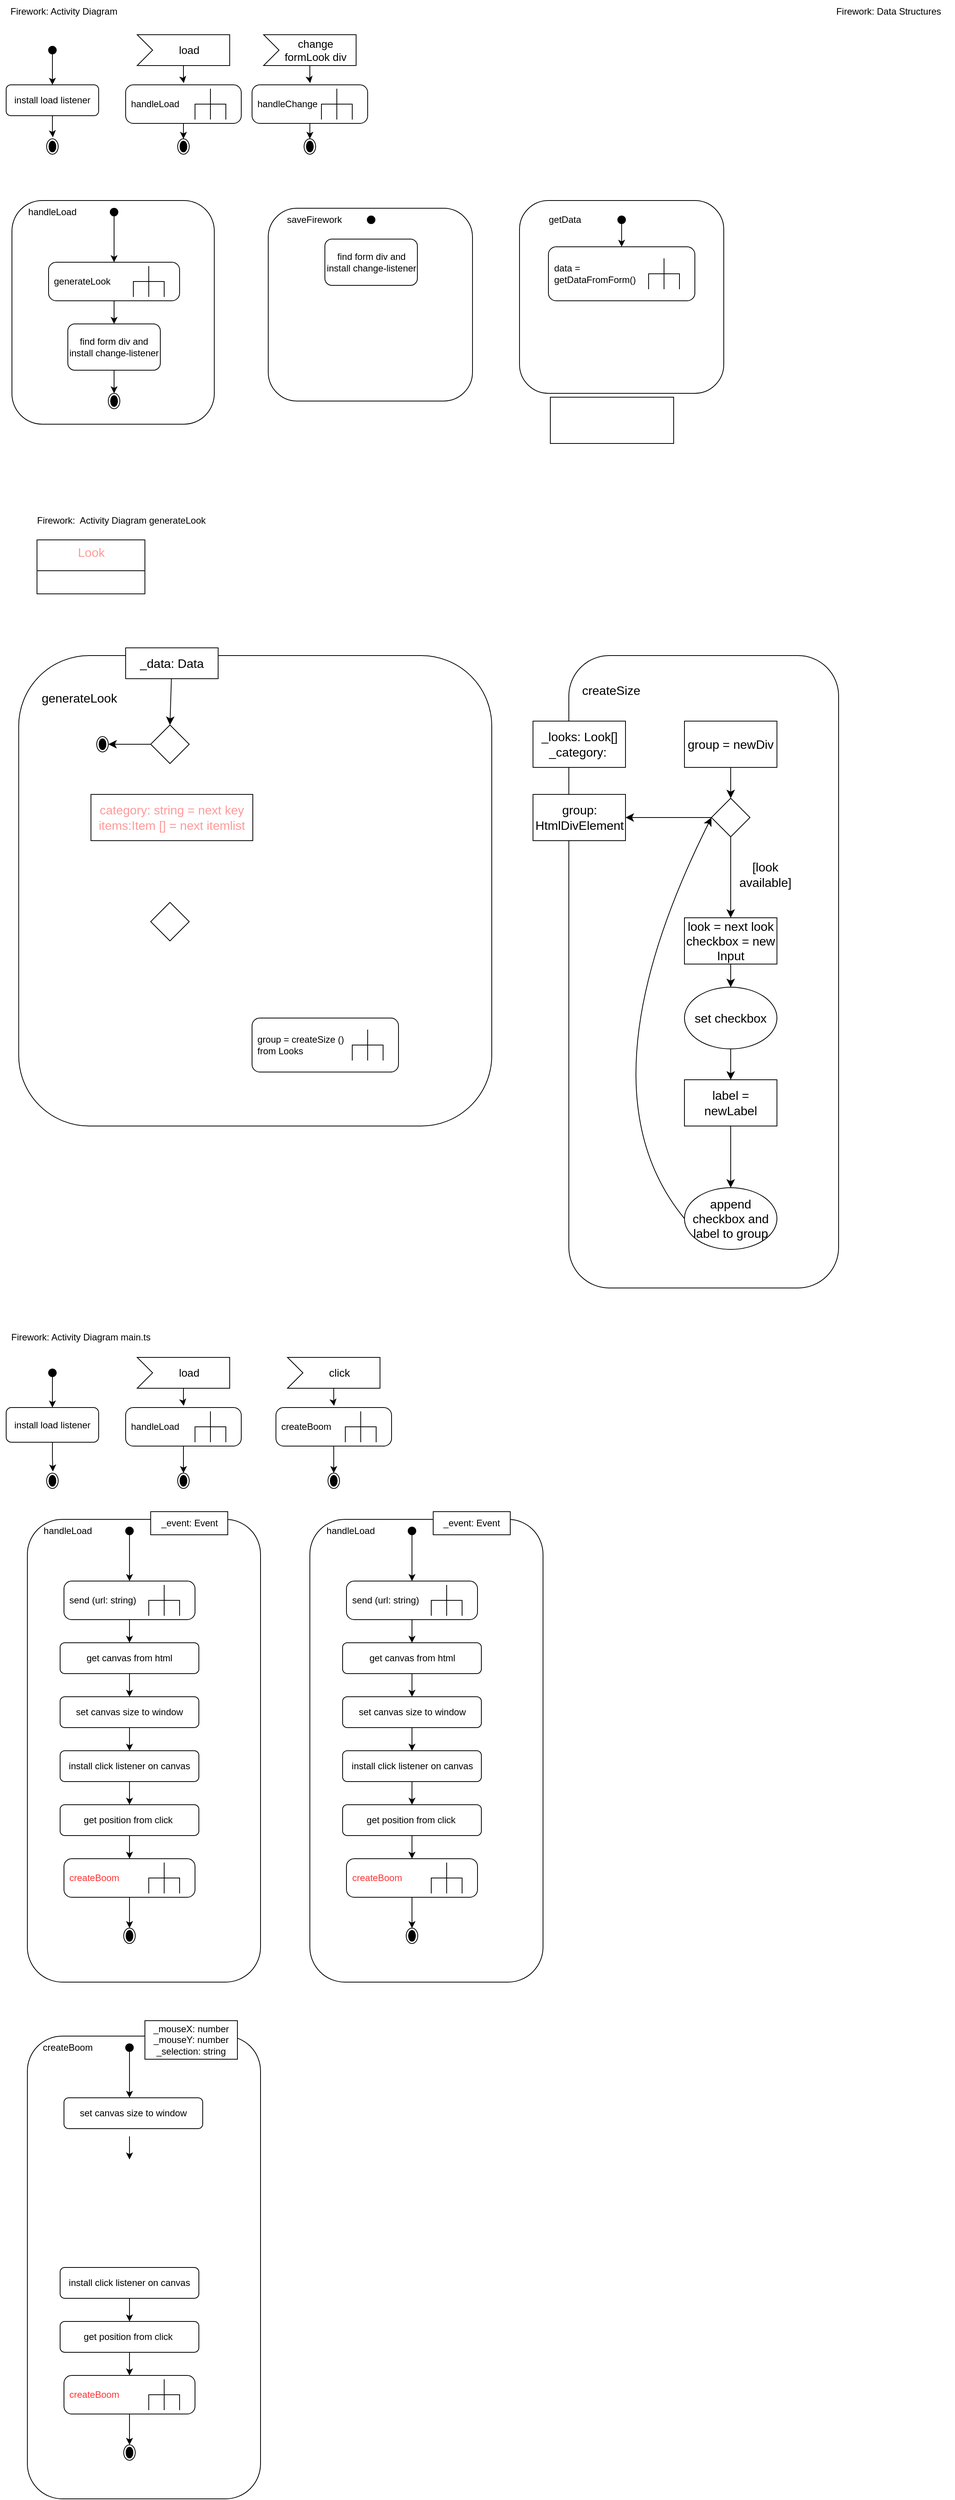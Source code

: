 <mxfile version="20.8.20" type="device"><diagram id="C5RBs43oDa-KdzZeNtuy" name="Page-1"><mxGraphModel dx="830" dy="563" grid="1" gridSize="10" guides="1" tooltips="1" connect="1" arrows="1" fold="1" page="1" pageScale="1" pageWidth="827" pageHeight="1169" math="0" shadow="0"><root><mxCell id="WIyWlLk6GJQsqaUBKTNV-0"/><mxCell id="WIyWlLk6GJQsqaUBKTNV-1" parent="WIyWlLk6GJQsqaUBKTNV-0"/><mxCell id="plYaaT_i0U78xcDnhw-W-24" value="" style="rounded=1;whiteSpace=wrap;html=1;" parent="WIyWlLk6GJQsqaUBKTNV-1" vertex="1"><mxGeometry x="27.5" y="280" width="262.5" height="290" as="geometry"/></mxCell><mxCell id="plYaaT_i0U78xcDnhw-W-0" value="Firework: Activity Diagram" style="text;html=1;strokeColor=none;fillColor=none;align=center;verticalAlign=middle;whiteSpace=wrap;rounded=0;" parent="WIyWlLk6GJQsqaUBKTNV-1" vertex="1"><mxGeometry x="20" y="20" width="150" height="30" as="geometry"/></mxCell><mxCell id="plYaaT_i0U78xcDnhw-W-8" style="edgeStyle=orthogonalEdgeStyle;rounded=0;orthogonalLoop=1;jettySize=auto;html=1;entryX=0.5;entryY=0;entryDx=0;entryDy=0;" parent="WIyWlLk6GJQsqaUBKTNV-1" source="plYaaT_i0U78xcDnhw-W-1" target="plYaaT_i0U78xcDnhw-W-2" edge="1"><mxGeometry relative="1" as="geometry"/></mxCell><mxCell id="plYaaT_i0U78xcDnhw-W-1" value="" style="ellipse;fillColor=strokeColor;" parent="WIyWlLk6GJQsqaUBKTNV-1" vertex="1"><mxGeometry x="75" y="80" width="10" height="10" as="geometry"/></mxCell><mxCell id="plYaaT_i0U78xcDnhw-W-7" style="edgeStyle=orthogonalEdgeStyle;rounded=0;orthogonalLoop=1;jettySize=auto;html=1;entryX=0.542;entryY=-0.101;entryDx=0;entryDy=0;entryPerimeter=0;" parent="WIyWlLk6GJQsqaUBKTNV-1" source="plYaaT_i0U78xcDnhw-W-2" target="plYaaT_i0U78xcDnhw-W-6" edge="1"><mxGeometry relative="1" as="geometry"/></mxCell><mxCell id="plYaaT_i0U78xcDnhw-W-2" value="install load listener" style="rounded=1;whiteSpace=wrap;html=1;" parent="WIyWlLk6GJQsqaUBKTNV-1" vertex="1"><mxGeometry x="20" y="130" width="120" height="40" as="geometry"/></mxCell><mxCell id="plYaaT_i0U78xcDnhw-W-6" value="" style="ellipse;html=1;shape=endState;fillColor=strokeColor;" parent="WIyWlLk6GJQsqaUBKTNV-1" vertex="1"><mxGeometry x="72.5" y="200" width="15" height="20" as="geometry"/></mxCell><mxCell id="plYaaT_i0U78xcDnhw-W-16" style="edgeStyle=orthogonalEdgeStyle;rounded=0;orthogonalLoop=1;jettySize=auto;html=1;entryX=0.503;entryY=-0.044;entryDx=0;entryDy=0;entryPerimeter=0;" parent="WIyWlLk6GJQsqaUBKTNV-1" source="plYaaT_i0U78xcDnhw-W-10" target="plYaaT_i0U78xcDnhw-W-11" edge="1"><mxGeometry relative="1" as="geometry"/></mxCell><mxCell id="plYaaT_i0U78xcDnhw-W-10" value="load" style="html=1;shape=mxgraph.infographic.ribbonSimple;notch1=20;notch2=0;align=center;verticalAlign=middle;fontSize=14;fontStyle=0;fillColor=#FFFFFF;flipH=0;spacingRight=0;spacingLeft=14;" parent="WIyWlLk6GJQsqaUBKTNV-1" vertex="1"><mxGeometry x="190" y="65" width="120" height="40" as="geometry"/></mxCell><mxCell id="plYaaT_i0U78xcDnhw-W-14" style="edgeStyle=orthogonalEdgeStyle;rounded=0;orthogonalLoop=1;jettySize=auto;html=1;entryX=0.5;entryY=0;entryDx=0;entryDy=0;" parent="WIyWlLk6GJQsqaUBKTNV-1" source="plYaaT_i0U78xcDnhw-W-11" target="plYaaT_i0U78xcDnhw-W-12" edge="1"><mxGeometry relative="1" as="geometry"/></mxCell><mxCell id="plYaaT_i0U78xcDnhw-W-11" value="handleLoad" style="shape=mxgraph.uml25.behaviorAction;html=1;rounded=1;absoluteArcSize=1;arcSize=10;align=left;spacingLeft=5;" parent="WIyWlLk6GJQsqaUBKTNV-1" vertex="1"><mxGeometry x="175" y="130" width="150" height="50" as="geometry"/></mxCell><mxCell id="plYaaT_i0U78xcDnhw-W-12" value="" style="ellipse;html=1;shape=endState;fillColor=strokeColor;" parent="WIyWlLk6GJQsqaUBKTNV-1" vertex="1"><mxGeometry x="242.5" y="200" width="15" height="20" as="geometry"/></mxCell><mxCell id="plYaaT_i0U78xcDnhw-W-19" style="edgeStyle=orthogonalEdgeStyle;rounded=0;orthogonalLoop=1;jettySize=auto;html=1;entryX=0.503;entryY=-0.044;entryDx=0;entryDy=0;entryPerimeter=0;" parent="WIyWlLk6GJQsqaUBKTNV-1" source="plYaaT_i0U78xcDnhw-W-20" target="plYaaT_i0U78xcDnhw-W-22" edge="1"><mxGeometry relative="1" as="geometry"/></mxCell><mxCell id="plYaaT_i0U78xcDnhw-W-20" value="change &lt;br&gt;formLook div" style="html=1;shape=mxgraph.infographic.ribbonSimple;notch1=20;notch2=0;align=center;verticalAlign=middle;fontSize=14;fontStyle=0;fillColor=#FFFFFF;flipH=0;spacingRight=0;spacingLeft=14;" parent="WIyWlLk6GJQsqaUBKTNV-1" vertex="1"><mxGeometry x="354" y="65" width="120" height="40" as="geometry"/></mxCell><mxCell id="plYaaT_i0U78xcDnhw-W-21" style="edgeStyle=orthogonalEdgeStyle;rounded=0;orthogonalLoop=1;jettySize=auto;html=1;entryX=0.5;entryY=0;entryDx=0;entryDy=0;" parent="WIyWlLk6GJQsqaUBKTNV-1" source="plYaaT_i0U78xcDnhw-W-22" target="plYaaT_i0U78xcDnhw-W-23" edge="1"><mxGeometry relative="1" as="geometry"/></mxCell><mxCell id="plYaaT_i0U78xcDnhw-W-22" value="handleChange" style="shape=mxgraph.uml25.behaviorAction;html=1;rounded=1;absoluteArcSize=1;arcSize=10;align=left;spacingLeft=5;" parent="WIyWlLk6GJQsqaUBKTNV-1" vertex="1"><mxGeometry x="339" y="130" width="150" height="50" as="geometry"/></mxCell><mxCell id="plYaaT_i0U78xcDnhw-W-23" value="" style="ellipse;html=1;shape=endState;fillColor=strokeColor;" parent="WIyWlLk6GJQsqaUBKTNV-1" vertex="1"><mxGeometry x="406.5" y="200" width="15" height="20" as="geometry"/></mxCell><mxCell id="plYaaT_i0U78xcDnhw-W-25" value="handleLoad" style="text;html=1;strokeColor=none;fillColor=none;align=center;verticalAlign=middle;whiteSpace=wrap;rounded=0;" parent="WIyWlLk6GJQsqaUBKTNV-1" vertex="1"><mxGeometry x="50" y="280" width="60" height="30" as="geometry"/></mxCell><mxCell id="plYaaT_i0U78xcDnhw-W-48" style="edgeStyle=orthogonalEdgeStyle;rounded=0;orthogonalLoop=1;jettySize=auto;html=1;" parent="WIyWlLk6GJQsqaUBKTNV-1" source="plYaaT_i0U78xcDnhw-W-26" target="plYaaT_i0U78xcDnhw-W-45" edge="1"><mxGeometry relative="1" as="geometry"/></mxCell><mxCell id="plYaaT_i0U78xcDnhw-W-26" value="" style="ellipse;fillColor=strokeColor;" parent="WIyWlLk6GJQsqaUBKTNV-1" vertex="1"><mxGeometry x="155" y="290" width="10" height="10" as="geometry"/></mxCell><mxCell id="plYaaT_i0U78xcDnhw-W-30" style="edgeStyle=orthogonalEdgeStyle;rounded=0;orthogonalLoop=1;jettySize=auto;html=1;entryX=0.5;entryY=0;entryDx=0;entryDy=0;" parent="WIyWlLk6GJQsqaUBKTNV-1" source="plYaaT_i0U78xcDnhw-W-27" target="plYaaT_i0U78xcDnhw-W-29" edge="1"><mxGeometry relative="1" as="geometry"/></mxCell><mxCell id="plYaaT_i0U78xcDnhw-W-27" value="find form div and install change-listener" style="rounded=1;whiteSpace=wrap;html=1;" parent="WIyWlLk6GJQsqaUBKTNV-1" vertex="1"><mxGeometry x="100" y="440" width="120" height="60" as="geometry"/></mxCell><mxCell id="plYaaT_i0U78xcDnhw-W-29" value="" style="ellipse;html=1;shape=endState;fillColor=strokeColor;" parent="WIyWlLk6GJQsqaUBKTNV-1" vertex="1"><mxGeometry x="152.5" y="530" width="15" height="20" as="geometry"/></mxCell><mxCell id="plYaaT_i0U78xcDnhw-W-31" value="" style="rounded=1;whiteSpace=wrap;html=1;" parent="WIyWlLk6GJQsqaUBKTNV-1" vertex="1"><mxGeometry x="360" y="290" width="265" height="250" as="geometry"/></mxCell><mxCell id="plYaaT_i0U78xcDnhw-W-32" value="saveFirework" style="text;html=1;strokeColor=none;fillColor=none;align=center;verticalAlign=middle;whiteSpace=wrap;rounded=0;" parent="WIyWlLk6GJQsqaUBKTNV-1" vertex="1"><mxGeometry x="390" y="290" width="60" height="30" as="geometry"/></mxCell><mxCell id="plYaaT_i0U78xcDnhw-W-33" value="" style="ellipse;fillColor=strokeColor;" parent="WIyWlLk6GJQsqaUBKTNV-1" vertex="1"><mxGeometry x="488.5" y="300" width="10" height="10" as="geometry"/></mxCell><mxCell id="plYaaT_i0U78xcDnhw-W-34" value="find form div and install change-listener" style="rounded=1;whiteSpace=wrap;html=1;" parent="WIyWlLk6GJQsqaUBKTNV-1" vertex="1"><mxGeometry x="433.5" y="330" width="120" height="60" as="geometry"/></mxCell><mxCell id="plYaaT_i0U78xcDnhw-W-35" value="" style="rounded=1;whiteSpace=wrap;html=1;" parent="WIyWlLk6GJQsqaUBKTNV-1" vertex="1"><mxGeometry x="686" y="280" width="265" height="250" as="geometry"/></mxCell><mxCell id="plYaaT_i0U78xcDnhw-W-36" value="getData" style="text;html=1;strokeColor=none;fillColor=none;align=center;verticalAlign=middle;whiteSpace=wrap;rounded=0;" parent="WIyWlLk6GJQsqaUBKTNV-1" vertex="1"><mxGeometry x="715" y="290" width="60" height="30" as="geometry"/></mxCell><mxCell id="plYaaT_i0U78xcDnhw-W-41" value="" style="edgeStyle=orthogonalEdgeStyle;rounded=0;orthogonalLoop=1;jettySize=auto;html=1;" parent="WIyWlLk6GJQsqaUBKTNV-1" source="plYaaT_i0U78xcDnhw-W-37" target="plYaaT_i0U78xcDnhw-W-40" edge="1"><mxGeometry relative="1" as="geometry"/></mxCell><mxCell id="plYaaT_i0U78xcDnhw-W-37" value="" style="ellipse;fillColor=strokeColor;" parent="WIyWlLk6GJQsqaUBKTNV-1" vertex="1"><mxGeometry x="813.5" y="300" width="10" height="10" as="geometry"/></mxCell><mxCell id="plYaaT_i0U78xcDnhw-W-39" value="" style="rounded=0;whiteSpace=wrap;html=1;" parent="WIyWlLk6GJQsqaUBKTNV-1" vertex="1"><mxGeometry x="726" y="535" width="160" height="60" as="geometry"/></mxCell><mxCell id="plYaaT_i0U78xcDnhw-W-40" value="data = &lt;br&gt;getDataFromForm()" style="shape=mxgraph.uml25.behaviorAction;html=1;rounded=1;absoluteArcSize=1;arcSize=10;align=left;spacingLeft=5;" parent="WIyWlLk6GJQsqaUBKTNV-1" vertex="1"><mxGeometry x="723.5" y="340" width="190" height="70" as="geometry"/></mxCell><mxCell id="plYaaT_i0U78xcDnhw-W-50" style="edgeStyle=orthogonalEdgeStyle;rounded=0;orthogonalLoop=1;jettySize=auto;html=1;" parent="WIyWlLk6GJQsqaUBKTNV-1" source="plYaaT_i0U78xcDnhw-W-45" target="plYaaT_i0U78xcDnhw-W-27" edge="1"><mxGeometry relative="1" as="geometry"/></mxCell><mxCell id="plYaaT_i0U78xcDnhw-W-45" value="generateLook" style="shape=mxgraph.uml25.behaviorAction;html=1;rounded=1;absoluteArcSize=1;arcSize=10;align=left;spacingLeft=5;" parent="WIyWlLk6GJQsqaUBKTNV-1" vertex="1"><mxGeometry x="75" y="360" width="170" height="50" as="geometry"/></mxCell><mxCell id="plYaaT_i0U78xcDnhw-W-52" value="Firework: Data Structures" style="text;html=1;strokeColor=none;fillColor=none;align=center;verticalAlign=middle;whiteSpace=wrap;rounded=0;" parent="WIyWlLk6GJQsqaUBKTNV-1" vertex="1"><mxGeometry x="1080" y="20" width="170" height="30" as="geometry"/></mxCell><mxCell id="plYaaT_i0U78xcDnhw-W-53" value="" style="rounded=1;whiteSpace=wrap;html=1;" parent="WIyWlLk6GJQsqaUBKTNV-1" vertex="1"><mxGeometry x="36.25" y="870" width="613.75" height="610" as="geometry"/></mxCell><mxCell id="plYaaT_i0U78xcDnhw-W-54" value="Firework:&amp;nbsp; Activity Diagram generateLook" style="text;html=1;strokeColor=none;fillColor=none;align=center;verticalAlign=middle;whiteSpace=wrap;rounded=0;" parent="WIyWlLk6GJQsqaUBKTNV-1" vertex="1"><mxGeometry x="27.5" y="680" width="282.5" height="30" as="geometry"/></mxCell><mxCell id="nFKE1rURRu5TsKtp5UNl-0" value="&lt;font color=&quot;#ff9999&quot;&gt;Look&lt;/font&gt;" style="swimlane;fontStyle=0;align=center;verticalAlign=top;childLayout=stackLayout;horizontal=1;startSize=40;horizontalStack=0;resizeParent=1;resizeParentMax=0;resizeLast=0;collapsible=0;marginBottom=0;html=1;fontSize=16;" parent="WIyWlLk6GJQsqaUBKTNV-1" vertex="1"><mxGeometry x="60" y="720" width="140" height="70" as="geometry"/></mxCell><mxCell id="nFKE1rURRu5TsKtp5UNl-6" style="edgeStyle=none;curved=1;rounded=0;orthogonalLoop=1;jettySize=auto;html=1;entryX=0.5;entryY=0;entryDx=0;entryDy=0;fontSize=12;startSize=8;endSize=8;" parent="WIyWlLk6GJQsqaUBKTNV-1" source="nFKE1rURRu5TsKtp5UNl-2" target="nFKE1rURRu5TsKtp5UNl-5" edge="1"><mxGeometry relative="1" as="geometry"/></mxCell><mxCell id="nFKE1rURRu5TsKtp5UNl-2" value="_data: Data" style="rounded=0;whiteSpace=wrap;html=1;fontSize=16;" parent="WIyWlLk6GJQsqaUBKTNV-1" vertex="1"><mxGeometry x="175" y="860" width="120" height="40" as="geometry"/></mxCell><mxCell id="nFKE1rURRu5TsKtp5UNl-3" value="generateLook" style="text;html=1;strokeColor=none;fillColor=none;align=center;verticalAlign=middle;whiteSpace=wrap;rounded=0;fontSize=16;" parent="WIyWlLk6GJQsqaUBKTNV-1" vertex="1"><mxGeometry x="85" y="910" width="60" height="30" as="geometry"/></mxCell><mxCell id="nFKE1rURRu5TsKtp5UNl-8" style="edgeStyle=none;curved=1;rounded=0;orthogonalLoop=1;jettySize=auto;html=1;entryX=1;entryY=0.5;entryDx=0;entryDy=0;fontSize=12;startSize=8;endSize=8;" parent="WIyWlLk6GJQsqaUBKTNV-1" source="nFKE1rURRu5TsKtp5UNl-5" target="nFKE1rURRu5TsKtp5UNl-7" edge="1"><mxGeometry relative="1" as="geometry"><Array as="points"/></mxGeometry></mxCell><mxCell id="nFKE1rURRu5TsKtp5UNl-5" value="" style="rhombus;whiteSpace=wrap;html=1;fontSize=16;" parent="WIyWlLk6GJQsqaUBKTNV-1" vertex="1"><mxGeometry x="207.5" y="960" width="50" height="50" as="geometry"/></mxCell><mxCell id="nFKE1rURRu5TsKtp5UNl-7" value="" style="ellipse;html=1;shape=endState;fillColor=strokeColor;" parent="WIyWlLk6GJQsqaUBKTNV-1" vertex="1"><mxGeometry x="137.5" y="975" width="15" height="20" as="geometry"/></mxCell><mxCell id="nFKE1rURRu5TsKtp5UNl-10" value="&lt;font color=&quot;#ff9999&quot;&gt;category: string = next key&lt;br&gt;items:Item [] = next itemlist&lt;br&gt;&lt;/font&gt;" style="rounded=0;whiteSpace=wrap;html=1;fontSize=16;" parent="WIyWlLk6GJQsqaUBKTNV-1" vertex="1"><mxGeometry x="130" y="1050" width="210" height="60" as="geometry"/></mxCell><mxCell id="nFKE1rURRu5TsKtp5UNl-11" value="" style="rhombus;whiteSpace=wrap;html=1;fontSize=16;" parent="WIyWlLk6GJQsqaUBKTNV-1" vertex="1"><mxGeometry x="207.5" y="1190" width="50" height="50" as="geometry"/></mxCell><mxCell id="nFKE1rURRu5TsKtp5UNl-14" value="group = createSize ()&lt;br&gt;from Looks" style="shape=mxgraph.uml25.behaviorAction;html=1;rounded=1;absoluteArcSize=1;arcSize=10;align=left;spacingLeft=5;" parent="WIyWlLk6GJQsqaUBKTNV-1" vertex="1"><mxGeometry x="339" y="1340" width="190" height="70" as="geometry"/></mxCell><mxCell id="nFKE1rURRu5TsKtp5UNl-15" value="" style="rounded=1;whiteSpace=wrap;html=1;" parent="WIyWlLk6GJQsqaUBKTNV-1" vertex="1"><mxGeometry x="750" y="870" width="350" height="820" as="geometry"/></mxCell><mxCell id="nFKE1rURRu5TsKtp5UNl-17" value="&lt;font color=&quot;#000000&quot;&gt;createSize&lt;/font&gt;" style="text;html=1;strokeColor=none;fillColor=none;align=center;verticalAlign=middle;whiteSpace=wrap;rounded=0;fontSize=16;fontColor=#FF9999;" parent="WIyWlLk6GJQsqaUBKTNV-1" vertex="1"><mxGeometry x="775" y="900" width="60" height="30" as="geometry"/></mxCell><mxCell id="nFKE1rURRu5TsKtp5UNl-19" value="_looks: Look[]&lt;br&gt;_category:&amp;nbsp;" style="rounded=0;whiteSpace=wrap;html=1;fontSize=16;fontColor=#000000;" parent="WIyWlLk6GJQsqaUBKTNV-1" vertex="1"><mxGeometry x="703.5" y="955" width="120" height="60" as="geometry"/></mxCell><mxCell id="nFKE1rURRu5TsKtp5UNl-23" style="edgeStyle=none;curved=1;rounded=0;orthogonalLoop=1;jettySize=auto;html=1;entryX=0.5;entryY=0;entryDx=0;entryDy=0;fontSize=12;fontColor=#000000;startSize=8;endSize=8;" parent="WIyWlLk6GJQsqaUBKTNV-1" source="nFKE1rURRu5TsKtp5UNl-20" target="nFKE1rURRu5TsKtp5UNl-22" edge="1"><mxGeometry relative="1" as="geometry"/></mxCell><mxCell id="nFKE1rURRu5TsKtp5UNl-20" value="group = newDiv" style="rounded=0;whiteSpace=wrap;html=1;fontSize=16;fontColor=#000000;" parent="WIyWlLk6GJQsqaUBKTNV-1" vertex="1"><mxGeometry x="900" y="955" width="120" height="60" as="geometry"/></mxCell><mxCell id="nFKE1rURRu5TsKtp5UNl-21" value="group: HtmlDivElement" style="rounded=0;whiteSpace=wrap;html=1;fontSize=16;fontColor=#000000;" parent="WIyWlLk6GJQsqaUBKTNV-1" vertex="1"><mxGeometry x="703.5" y="1050" width="120" height="60" as="geometry"/></mxCell><mxCell id="nFKE1rURRu5TsKtp5UNl-24" style="edgeStyle=none;curved=1;rounded=0;orthogonalLoop=1;jettySize=auto;html=1;entryX=1;entryY=0.5;entryDx=0;entryDy=0;fontSize=12;fontColor=#000000;startSize=8;endSize=8;" parent="WIyWlLk6GJQsqaUBKTNV-1" source="nFKE1rURRu5TsKtp5UNl-22" target="nFKE1rURRu5TsKtp5UNl-21" edge="1"><mxGeometry relative="1" as="geometry"/></mxCell><mxCell id="nFKE1rURRu5TsKtp5UNl-27" style="edgeStyle=none;curved=1;rounded=0;orthogonalLoop=1;jettySize=auto;html=1;entryX=0.5;entryY=0;entryDx=0;entryDy=0;fontSize=12;fontColor=#000000;startSize=8;endSize=8;" parent="WIyWlLk6GJQsqaUBKTNV-1" source="nFKE1rURRu5TsKtp5UNl-22" target="nFKE1rURRu5TsKtp5UNl-26" edge="1"><mxGeometry relative="1" as="geometry"/></mxCell><mxCell id="nFKE1rURRu5TsKtp5UNl-22" value="" style="rhombus;whiteSpace=wrap;html=1;fontSize=16;" parent="WIyWlLk6GJQsqaUBKTNV-1" vertex="1"><mxGeometry x="935" y="1055" width="50" height="50" as="geometry"/></mxCell><mxCell id="nFKE1rURRu5TsKtp5UNl-25" value="[look available]" style="text;html=1;strokeColor=none;fillColor=none;align=center;verticalAlign=middle;whiteSpace=wrap;rounded=0;fontSize=16;fontColor=#000000;" parent="WIyWlLk6GJQsqaUBKTNV-1" vertex="1"><mxGeometry x="970" y="1139" width="70" height="30" as="geometry"/></mxCell><mxCell id="nFKE1rURRu5TsKtp5UNl-37" style="edgeStyle=none;curved=1;rounded=0;orthogonalLoop=1;jettySize=auto;html=1;entryX=0.5;entryY=0;entryDx=0;entryDy=0;fontSize=12;fontColor=#000000;startSize=8;endSize=8;" parent="WIyWlLk6GJQsqaUBKTNV-1" source="nFKE1rURRu5TsKtp5UNl-26" target="nFKE1rURRu5TsKtp5UNl-32" edge="1"><mxGeometry relative="1" as="geometry"/></mxCell><mxCell id="nFKE1rURRu5TsKtp5UNl-26" value="look = next look&lt;br&gt;checkbox = new Input" style="rounded=0;whiteSpace=wrap;html=1;fontSize=16;fontColor=#000000;" parent="WIyWlLk6GJQsqaUBKTNV-1" vertex="1"><mxGeometry x="900" y="1210" width="120" height="60" as="geometry"/></mxCell><mxCell id="nFKE1rURRu5TsKtp5UNl-39" style="edgeStyle=none;curved=1;rounded=0;orthogonalLoop=1;jettySize=auto;html=1;entryX=0.5;entryY=0;entryDx=0;entryDy=0;fontSize=12;fontColor=#000000;startSize=8;endSize=8;" parent="WIyWlLk6GJQsqaUBKTNV-1" source="nFKE1rURRu5TsKtp5UNl-29" target="nFKE1rURRu5TsKtp5UNl-34" edge="1"><mxGeometry relative="1" as="geometry"/></mxCell><mxCell id="nFKE1rURRu5TsKtp5UNl-29" value="label = newLabel" style="rounded=0;whiteSpace=wrap;html=1;fontSize=16;fontColor=#000000;" parent="WIyWlLk6GJQsqaUBKTNV-1" vertex="1"><mxGeometry x="900" y="1420" width="120" height="60" as="geometry"/></mxCell><mxCell id="nFKE1rURRu5TsKtp5UNl-38" style="edgeStyle=none;curved=1;rounded=0;orthogonalLoop=1;jettySize=auto;html=1;entryX=0.5;entryY=0;entryDx=0;entryDy=0;fontSize=12;fontColor=#000000;startSize=8;endSize=8;" parent="WIyWlLk6GJQsqaUBKTNV-1" source="nFKE1rURRu5TsKtp5UNl-32" target="nFKE1rURRu5TsKtp5UNl-29" edge="1"><mxGeometry relative="1" as="geometry"/></mxCell><mxCell id="nFKE1rURRu5TsKtp5UNl-32" value="set checkbox" style="ellipse;whiteSpace=wrap;html=1;fontSize=16;fontColor=#000000;" parent="WIyWlLk6GJQsqaUBKTNV-1" vertex="1"><mxGeometry x="900" y="1300" width="120" height="80" as="geometry"/></mxCell><mxCell id="nFKE1rURRu5TsKtp5UNl-36" style="edgeStyle=none;curved=1;rounded=0;orthogonalLoop=1;jettySize=auto;html=1;entryX=0;entryY=0.5;entryDx=0;entryDy=0;fontSize=12;fontColor=#000000;startSize=8;endSize=8;exitX=0;exitY=0.5;exitDx=0;exitDy=0;" parent="WIyWlLk6GJQsqaUBKTNV-1" source="nFKE1rURRu5TsKtp5UNl-34" target="nFKE1rURRu5TsKtp5UNl-22" edge="1"><mxGeometry relative="1" as="geometry"><Array as="points"><mxPoint x="760" y="1430"/></Array></mxGeometry></mxCell><mxCell id="nFKE1rURRu5TsKtp5UNl-34" value="append checkbox and label to group" style="ellipse;whiteSpace=wrap;html=1;fontSize=16;fontColor=#000000;" parent="WIyWlLk6GJQsqaUBKTNV-1" vertex="1"><mxGeometry x="900" y="1560" width="120" height="80" as="geometry"/></mxCell><mxCell id="gSXYrd716UQZUqJH0zys-0" value="Firework: Activity Diagram main.ts" style="text;html=1;strokeColor=none;fillColor=none;align=center;verticalAlign=middle;whiteSpace=wrap;rounded=0;" vertex="1" parent="WIyWlLk6GJQsqaUBKTNV-1"><mxGeometry x="12.5" y="1739" width="207.5" height="30" as="geometry"/></mxCell><mxCell id="gSXYrd716UQZUqJH0zys-1" style="edgeStyle=orthogonalEdgeStyle;rounded=0;orthogonalLoop=1;jettySize=auto;html=1;entryX=0.5;entryY=0;entryDx=0;entryDy=0;" edge="1" parent="WIyWlLk6GJQsqaUBKTNV-1" source="gSXYrd716UQZUqJH0zys-2" target="gSXYrd716UQZUqJH0zys-4"><mxGeometry relative="1" as="geometry"/></mxCell><mxCell id="gSXYrd716UQZUqJH0zys-2" value="" style="ellipse;fillColor=strokeColor;" vertex="1" parent="WIyWlLk6GJQsqaUBKTNV-1"><mxGeometry x="75" y="1795" width="10" height="10" as="geometry"/></mxCell><mxCell id="gSXYrd716UQZUqJH0zys-3" style="edgeStyle=orthogonalEdgeStyle;rounded=0;orthogonalLoop=1;jettySize=auto;html=1;entryX=0.542;entryY=-0.101;entryDx=0;entryDy=0;entryPerimeter=0;" edge="1" parent="WIyWlLk6GJQsqaUBKTNV-1" source="gSXYrd716UQZUqJH0zys-4" target="gSXYrd716UQZUqJH0zys-5"><mxGeometry relative="1" as="geometry"/></mxCell><mxCell id="gSXYrd716UQZUqJH0zys-4" value="install load listener" style="rounded=1;whiteSpace=wrap;html=1;" vertex="1" parent="WIyWlLk6GJQsqaUBKTNV-1"><mxGeometry x="20" y="1845" width="120" height="45" as="geometry"/></mxCell><mxCell id="gSXYrd716UQZUqJH0zys-5" value="" style="ellipse;html=1;shape=endState;fillColor=strokeColor;" vertex="1" parent="WIyWlLk6GJQsqaUBKTNV-1"><mxGeometry x="72.5" y="1930" width="15" height="20" as="geometry"/></mxCell><mxCell id="gSXYrd716UQZUqJH0zys-6" style="edgeStyle=orthogonalEdgeStyle;rounded=0;orthogonalLoop=1;jettySize=auto;html=1;entryX=0.503;entryY=-0.044;entryDx=0;entryDy=0;entryPerimeter=0;" edge="1" parent="WIyWlLk6GJQsqaUBKTNV-1" source="gSXYrd716UQZUqJH0zys-7" target="gSXYrd716UQZUqJH0zys-9"><mxGeometry relative="1" as="geometry"/></mxCell><mxCell id="gSXYrd716UQZUqJH0zys-7" value="load" style="html=1;shape=mxgraph.infographic.ribbonSimple;notch1=20;notch2=0;align=center;verticalAlign=middle;fontSize=14;fontStyle=0;fillColor=#FFFFFF;flipH=0;spacingRight=0;spacingLeft=14;" vertex="1" parent="WIyWlLk6GJQsqaUBKTNV-1"><mxGeometry x="190" y="1780" width="120" height="40" as="geometry"/></mxCell><mxCell id="gSXYrd716UQZUqJH0zys-8" style="edgeStyle=orthogonalEdgeStyle;rounded=0;orthogonalLoop=1;jettySize=auto;html=1;entryX=0.5;entryY=0;entryDx=0;entryDy=0;" edge="1" parent="WIyWlLk6GJQsqaUBKTNV-1" source="gSXYrd716UQZUqJH0zys-9" target="gSXYrd716UQZUqJH0zys-10"><mxGeometry relative="1" as="geometry"/></mxCell><mxCell id="gSXYrd716UQZUqJH0zys-9" value="handleLoad" style="shape=mxgraph.uml25.behaviorAction;html=1;rounded=1;absoluteArcSize=1;arcSize=10;align=left;spacingLeft=5;" vertex="1" parent="WIyWlLk6GJQsqaUBKTNV-1"><mxGeometry x="175" y="1845" width="150" height="50" as="geometry"/></mxCell><mxCell id="gSXYrd716UQZUqJH0zys-10" value="" style="ellipse;html=1;shape=endState;fillColor=strokeColor;" vertex="1" parent="WIyWlLk6GJQsqaUBKTNV-1"><mxGeometry x="242.5" y="1930" width="15" height="20" as="geometry"/></mxCell><mxCell id="gSXYrd716UQZUqJH0zys-19" value="" style="rounded=1;whiteSpace=wrap;html=1;" vertex="1" parent="WIyWlLk6GJQsqaUBKTNV-1"><mxGeometry x="47.5" y="1990" width="302.5" height="600" as="geometry"/></mxCell><mxCell id="gSXYrd716UQZUqJH0zys-20" value="handleLoad" style="text;html=1;strokeColor=none;fillColor=none;align=center;verticalAlign=middle;whiteSpace=wrap;rounded=0;" vertex="1" parent="WIyWlLk6GJQsqaUBKTNV-1"><mxGeometry x="70" y="1990" width="60" height="30" as="geometry"/></mxCell><mxCell id="gSXYrd716UQZUqJH0zys-21" style="edgeStyle=orthogonalEdgeStyle;rounded=0;orthogonalLoop=1;jettySize=auto;html=1;" edge="1" parent="WIyWlLk6GJQsqaUBKTNV-1" source="gSXYrd716UQZUqJH0zys-22" target="gSXYrd716UQZUqJH0zys-27"><mxGeometry relative="1" as="geometry"/></mxCell><mxCell id="gSXYrd716UQZUqJH0zys-22" value="" style="ellipse;fillColor=strokeColor;" vertex="1" parent="WIyWlLk6GJQsqaUBKTNV-1"><mxGeometry x="175" y="2000" width="10" height="10" as="geometry"/></mxCell><mxCell id="gSXYrd716UQZUqJH0zys-44" style="edgeStyle=orthogonalEdgeStyle;rounded=0;orthogonalLoop=1;jettySize=auto;html=1;entryX=0.5;entryY=0;entryDx=0;entryDy=0;" edge="1" parent="WIyWlLk6GJQsqaUBKTNV-1" source="gSXYrd716UQZUqJH0zys-24" target="gSXYrd716UQZUqJH0zys-32"><mxGeometry relative="1" as="geometry"/></mxCell><mxCell id="gSXYrd716UQZUqJH0zys-24" value="get canvas from html" style="rounded=1;whiteSpace=wrap;html=1;" vertex="1" parent="WIyWlLk6GJQsqaUBKTNV-1"><mxGeometry x="90" y="2150" width="180" height="40" as="geometry"/></mxCell><mxCell id="gSXYrd716UQZUqJH0zys-25" value="" style="ellipse;html=1;shape=endState;fillColor=strokeColor;" vertex="1" parent="WIyWlLk6GJQsqaUBKTNV-1"><mxGeometry x="172.5" y="2520" width="15" height="20" as="geometry"/></mxCell><mxCell id="gSXYrd716UQZUqJH0zys-26" style="edgeStyle=orthogonalEdgeStyle;rounded=0;orthogonalLoop=1;jettySize=auto;html=1;" edge="1" parent="WIyWlLk6GJQsqaUBKTNV-1" source="gSXYrd716UQZUqJH0zys-27" target="gSXYrd716UQZUqJH0zys-24"><mxGeometry relative="1" as="geometry"/></mxCell><mxCell id="gSXYrd716UQZUqJH0zys-27" value="send (url: string)" style="shape=mxgraph.uml25.behaviorAction;html=1;rounded=1;absoluteArcSize=1;arcSize=10;align=left;spacingLeft=5;" vertex="1" parent="WIyWlLk6GJQsqaUBKTNV-1"><mxGeometry x="95" y="2070" width="170" height="50" as="geometry"/></mxCell><mxCell id="gSXYrd716UQZUqJH0zys-28" value="_event: Event" style="rounded=0;whiteSpace=wrap;html=1;" vertex="1" parent="WIyWlLk6GJQsqaUBKTNV-1"><mxGeometry x="207.5" y="1980" width="100" height="30" as="geometry"/></mxCell><mxCell id="gSXYrd716UQZUqJH0zys-29" style="edgeStyle=orthogonalEdgeStyle;rounded=0;orthogonalLoop=1;jettySize=auto;html=1;exitX=0.5;exitY=1;exitDx=0;exitDy=0;" edge="1" parent="WIyWlLk6GJQsqaUBKTNV-1" source="gSXYrd716UQZUqJH0zys-28" target="gSXYrd716UQZUqJH0zys-28"><mxGeometry relative="1" as="geometry"/></mxCell><mxCell id="gSXYrd716UQZUqJH0zys-42" style="edgeStyle=orthogonalEdgeStyle;rounded=0;orthogonalLoop=1;jettySize=auto;html=1;entryX=0.5;entryY=0;entryDx=0;entryDy=0;" edge="1" parent="WIyWlLk6GJQsqaUBKTNV-1" source="gSXYrd716UQZUqJH0zys-32" target="gSXYrd716UQZUqJH0zys-33"><mxGeometry relative="1" as="geometry"/></mxCell><mxCell id="gSXYrd716UQZUqJH0zys-32" value="set canvas size to window" style="rounded=1;whiteSpace=wrap;html=1;" vertex="1" parent="WIyWlLk6GJQsqaUBKTNV-1"><mxGeometry x="90" y="2220" width="180" height="40" as="geometry"/></mxCell><mxCell id="gSXYrd716UQZUqJH0zys-41" style="edgeStyle=orthogonalEdgeStyle;rounded=0;orthogonalLoop=1;jettySize=auto;html=1;entryX=0.5;entryY=0;entryDx=0;entryDy=0;" edge="1" parent="WIyWlLk6GJQsqaUBKTNV-1" source="gSXYrd716UQZUqJH0zys-33" target="gSXYrd716UQZUqJH0zys-34"><mxGeometry relative="1" as="geometry"/></mxCell><mxCell id="gSXYrd716UQZUqJH0zys-33" value="install click listener on canvas" style="rounded=1;whiteSpace=wrap;html=1;" vertex="1" parent="WIyWlLk6GJQsqaUBKTNV-1"><mxGeometry x="90" y="2290" width="180" height="40" as="geometry"/></mxCell><mxCell id="gSXYrd716UQZUqJH0zys-39" style="edgeStyle=orthogonalEdgeStyle;rounded=0;orthogonalLoop=1;jettySize=auto;html=1;" edge="1" parent="WIyWlLk6GJQsqaUBKTNV-1" source="gSXYrd716UQZUqJH0zys-34" target="gSXYrd716UQZUqJH0zys-36"><mxGeometry relative="1" as="geometry"/></mxCell><mxCell id="gSXYrd716UQZUqJH0zys-34" value="get position from click&amp;nbsp;" style="rounded=1;whiteSpace=wrap;html=1;" vertex="1" parent="WIyWlLk6GJQsqaUBKTNV-1"><mxGeometry x="90" y="2360" width="180" height="40" as="geometry"/></mxCell><mxCell id="gSXYrd716UQZUqJH0zys-38" style="edgeStyle=orthogonalEdgeStyle;rounded=0;orthogonalLoop=1;jettySize=auto;html=1;entryX=0.5;entryY=0;entryDx=0;entryDy=0;" edge="1" parent="WIyWlLk6GJQsqaUBKTNV-1" source="gSXYrd716UQZUqJH0zys-36" target="gSXYrd716UQZUqJH0zys-25"><mxGeometry relative="1" as="geometry"/></mxCell><mxCell id="gSXYrd716UQZUqJH0zys-36" value="&lt;font color=&quot;#ff3333&quot;&gt;createBoom&lt;/font&gt;" style="shape=mxgraph.uml25.behaviorAction;html=1;rounded=1;absoluteArcSize=1;arcSize=10;align=left;spacingLeft=5;" vertex="1" parent="WIyWlLk6GJQsqaUBKTNV-1"><mxGeometry x="95" y="2430" width="170" height="50" as="geometry"/></mxCell><mxCell id="gSXYrd716UQZUqJH0zys-45" style="edgeStyle=orthogonalEdgeStyle;rounded=0;orthogonalLoop=1;jettySize=auto;html=1;entryX=0.503;entryY=-0.044;entryDx=0;entryDy=0;entryPerimeter=0;" edge="1" parent="WIyWlLk6GJQsqaUBKTNV-1" source="gSXYrd716UQZUqJH0zys-46" target="gSXYrd716UQZUqJH0zys-48"><mxGeometry relative="1" as="geometry"/></mxCell><mxCell id="gSXYrd716UQZUqJH0zys-46" value="click" style="html=1;shape=mxgraph.infographic.ribbonSimple;notch1=20;notch2=0;align=center;verticalAlign=middle;fontSize=14;fontStyle=0;fillColor=#FFFFFF;flipH=0;spacingRight=0;spacingLeft=14;" vertex="1" parent="WIyWlLk6GJQsqaUBKTNV-1"><mxGeometry x="385" y="1780" width="120" height="40" as="geometry"/></mxCell><mxCell id="gSXYrd716UQZUqJH0zys-47" style="edgeStyle=orthogonalEdgeStyle;rounded=0;orthogonalLoop=1;jettySize=auto;html=1;entryX=0.5;entryY=0;entryDx=0;entryDy=0;" edge="1" parent="WIyWlLk6GJQsqaUBKTNV-1" source="gSXYrd716UQZUqJH0zys-48" target="gSXYrd716UQZUqJH0zys-49"><mxGeometry relative="1" as="geometry"/></mxCell><mxCell id="gSXYrd716UQZUqJH0zys-48" value="createBoom" style="shape=mxgraph.uml25.behaviorAction;html=1;rounded=1;absoluteArcSize=1;arcSize=10;align=left;spacingLeft=5;" vertex="1" parent="WIyWlLk6GJQsqaUBKTNV-1"><mxGeometry x="370" y="1845" width="150" height="50" as="geometry"/></mxCell><mxCell id="gSXYrd716UQZUqJH0zys-49" value="" style="ellipse;html=1;shape=endState;fillColor=strokeColor;" vertex="1" parent="WIyWlLk6GJQsqaUBKTNV-1"><mxGeometry x="437.5" y="1930" width="15" height="20" as="geometry"/></mxCell><mxCell id="gSXYrd716UQZUqJH0zys-50" value="" style="rounded=1;whiteSpace=wrap;html=1;" vertex="1" parent="WIyWlLk6GJQsqaUBKTNV-1"><mxGeometry x="414" y="1990" width="302.5" height="600" as="geometry"/></mxCell><mxCell id="gSXYrd716UQZUqJH0zys-51" value="handleLoad" style="text;html=1;strokeColor=none;fillColor=none;align=center;verticalAlign=middle;whiteSpace=wrap;rounded=0;" vertex="1" parent="WIyWlLk6GJQsqaUBKTNV-1"><mxGeometry x="436.5" y="1990" width="60" height="30" as="geometry"/></mxCell><mxCell id="gSXYrd716UQZUqJH0zys-52" style="edgeStyle=orthogonalEdgeStyle;rounded=0;orthogonalLoop=1;jettySize=auto;html=1;" edge="1" parent="WIyWlLk6GJQsqaUBKTNV-1" source="gSXYrd716UQZUqJH0zys-53" target="gSXYrd716UQZUqJH0zys-58"><mxGeometry relative="1" as="geometry"/></mxCell><mxCell id="gSXYrd716UQZUqJH0zys-53" value="" style="ellipse;fillColor=strokeColor;" vertex="1" parent="WIyWlLk6GJQsqaUBKTNV-1"><mxGeometry x="541.5" y="2000" width="10" height="10" as="geometry"/></mxCell><mxCell id="gSXYrd716UQZUqJH0zys-54" style="edgeStyle=orthogonalEdgeStyle;rounded=0;orthogonalLoop=1;jettySize=auto;html=1;entryX=0.5;entryY=0;entryDx=0;entryDy=0;" edge="1" parent="WIyWlLk6GJQsqaUBKTNV-1" source="gSXYrd716UQZUqJH0zys-55" target="gSXYrd716UQZUqJH0zys-62"><mxGeometry relative="1" as="geometry"/></mxCell><mxCell id="gSXYrd716UQZUqJH0zys-55" value="get canvas from html" style="rounded=1;whiteSpace=wrap;html=1;" vertex="1" parent="WIyWlLk6GJQsqaUBKTNV-1"><mxGeometry x="456.5" y="2150" width="180" height="40" as="geometry"/></mxCell><mxCell id="gSXYrd716UQZUqJH0zys-56" value="" style="ellipse;html=1;shape=endState;fillColor=strokeColor;" vertex="1" parent="WIyWlLk6GJQsqaUBKTNV-1"><mxGeometry x="539" y="2520" width="15" height="20" as="geometry"/></mxCell><mxCell id="gSXYrd716UQZUqJH0zys-57" style="edgeStyle=orthogonalEdgeStyle;rounded=0;orthogonalLoop=1;jettySize=auto;html=1;" edge="1" parent="WIyWlLk6GJQsqaUBKTNV-1" source="gSXYrd716UQZUqJH0zys-58" target="gSXYrd716UQZUqJH0zys-55"><mxGeometry relative="1" as="geometry"/></mxCell><mxCell id="gSXYrd716UQZUqJH0zys-58" value="send (url: string)" style="shape=mxgraph.uml25.behaviorAction;html=1;rounded=1;absoluteArcSize=1;arcSize=10;align=left;spacingLeft=5;" vertex="1" parent="WIyWlLk6GJQsqaUBKTNV-1"><mxGeometry x="461.5" y="2070" width="170" height="50" as="geometry"/></mxCell><mxCell id="gSXYrd716UQZUqJH0zys-59" value="_event: Event" style="rounded=0;whiteSpace=wrap;html=1;" vertex="1" parent="WIyWlLk6GJQsqaUBKTNV-1"><mxGeometry x="574" y="1980" width="100" height="30" as="geometry"/></mxCell><mxCell id="gSXYrd716UQZUqJH0zys-60" style="edgeStyle=orthogonalEdgeStyle;rounded=0;orthogonalLoop=1;jettySize=auto;html=1;exitX=0.5;exitY=1;exitDx=0;exitDy=0;" edge="1" parent="WIyWlLk6GJQsqaUBKTNV-1" source="gSXYrd716UQZUqJH0zys-59" target="gSXYrd716UQZUqJH0zys-59"><mxGeometry relative="1" as="geometry"/></mxCell><mxCell id="gSXYrd716UQZUqJH0zys-61" style="edgeStyle=orthogonalEdgeStyle;rounded=0;orthogonalLoop=1;jettySize=auto;html=1;entryX=0.5;entryY=0;entryDx=0;entryDy=0;" edge="1" parent="WIyWlLk6GJQsqaUBKTNV-1" source="gSXYrd716UQZUqJH0zys-62" target="gSXYrd716UQZUqJH0zys-64"><mxGeometry relative="1" as="geometry"/></mxCell><mxCell id="gSXYrd716UQZUqJH0zys-62" value="set canvas size to window" style="rounded=1;whiteSpace=wrap;html=1;" vertex="1" parent="WIyWlLk6GJQsqaUBKTNV-1"><mxGeometry x="456.5" y="2220" width="180" height="40" as="geometry"/></mxCell><mxCell id="gSXYrd716UQZUqJH0zys-63" style="edgeStyle=orthogonalEdgeStyle;rounded=0;orthogonalLoop=1;jettySize=auto;html=1;entryX=0.5;entryY=0;entryDx=0;entryDy=0;" edge="1" parent="WIyWlLk6GJQsqaUBKTNV-1" source="gSXYrd716UQZUqJH0zys-64" target="gSXYrd716UQZUqJH0zys-66"><mxGeometry relative="1" as="geometry"/></mxCell><mxCell id="gSXYrd716UQZUqJH0zys-64" value="install click listener on canvas" style="rounded=1;whiteSpace=wrap;html=1;" vertex="1" parent="WIyWlLk6GJQsqaUBKTNV-1"><mxGeometry x="456.5" y="2290" width="180" height="40" as="geometry"/></mxCell><mxCell id="gSXYrd716UQZUqJH0zys-65" style="edgeStyle=orthogonalEdgeStyle;rounded=0;orthogonalLoop=1;jettySize=auto;html=1;" edge="1" parent="WIyWlLk6GJQsqaUBKTNV-1" source="gSXYrd716UQZUqJH0zys-66" target="gSXYrd716UQZUqJH0zys-68"><mxGeometry relative="1" as="geometry"/></mxCell><mxCell id="gSXYrd716UQZUqJH0zys-66" value="get position from click&amp;nbsp;" style="rounded=1;whiteSpace=wrap;html=1;" vertex="1" parent="WIyWlLk6GJQsqaUBKTNV-1"><mxGeometry x="456.5" y="2360" width="180" height="40" as="geometry"/></mxCell><mxCell id="gSXYrd716UQZUqJH0zys-67" style="edgeStyle=orthogonalEdgeStyle;rounded=0;orthogonalLoop=1;jettySize=auto;html=1;entryX=0.5;entryY=0;entryDx=0;entryDy=0;" edge="1" parent="WIyWlLk6GJQsqaUBKTNV-1" source="gSXYrd716UQZUqJH0zys-68" target="gSXYrd716UQZUqJH0zys-56"><mxGeometry relative="1" as="geometry"/></mxCell><mxCell id="gSXYrd716UQZUqJH0zys-68" value="&lt;font color=&quot;#ff3333&quot;&gt;createBoom&lt;/font&gt;" style="shape=mxgraph.uml25.behaviorAction;html=1;rounded=1;absoluteArcSize=1;arcSize=10;align=left;spacingLeft=5;" vertex="1" parent="WIyWlLk6GJQsqaUBKTNV-1"><mxGeometry x="461.5" y="2430" width="170" height="50" as="geometry"/></mxCell><mxCell id="gSXYrd716UQZUqJH0zys-69" value="" style="rounded=1;whiteSpace=wrap;html=1;" vertex="1" parent="WIyWlLk6GJQsqaUBKTNV-1"><mxGeometry x="47.5" y="2660" width="302.5" height="600" as="geometry"/></mxCell><mxCell id="gSXYrd716UQZUqJH0zys-70" value="createBoom" style="text;html=1;strokeColor=none;fillColor=none;align=center;verticalAlign=middle;whiteSpace=wrap;rounded=0;" vertex="1" parent="WIyWlLk6GJQsqaUBKTNV-1"><mxGeometry x="70" y="2660" width="60" height="30" as="geometry"/></mxCell><mxCell id="gSXYrd716UQZUqJH0zys-71" style="edgeStyle=orthogonalEdgeStyle;rounded=0;orthogonalLoop=1;jettySize=auto;html=1;" edge="1" parent="WIyWlLk6GJQsqaUBKTNV-1" source="gSXYrd716UQZUqJH0zys-72"><mxGeometry relative="1" as="geometry"><mxPoint x="180.0" y="2740" as="targetPoint"/></mxGeometry></mxCell><mxCell id="gSXYrd716UQZUqJH0zys-72" value="" style="ellipse;fillColor=strokeColor;" vertex="1" parent="WIyWlLk6GJQsqaUBKTNV-1"><mxGeometry x="175" y="2670" width="10" height="10" as="geometry"/></mxCell><mxCell id="gSXYrd716UQZUqJH0zys-75" value="" style="ellipse;html=1;shape=endState;fillColor=strokeColor;" vertex="1" parent="WIyWlLk6GJQsqaUBKTNV-1"><mxGeometry x="172.5" y="3190" width="15" height="20" as="geometry"/></mxCell><mxCell id="gSXYrd716UQZUqJH0zys-76" style="edgeStyle=orthogonalEdgeStyle;rounded=0;orthogonalLoop=1;jettySize=auto;html=1;" edge="1" parent="WIyWlLk6GJQsqaUBKTNV-1"><mxGeometry relative="1" as="geometry"><mxPoint x="180.0" y="2790" as="sourcePoint"/><mxPoint x="180.0" y="2820" as="targetPoint"/></mxGeometry></mxCell><mxCell id="gSXYrd716UQZUqJH0zys-78" value="_mouseX: number&lt;br&gt;_mouseY: number&lt;br&gt;_selection: string" style="rounded=0;whiteSpace=wrap;html=1;" vertex="1" parent="WIyWlLk6GJQsqaUBKTNV-1"><mxGeometry x="200" y="2640" width="120" height="50" as="geometry"/></mxCell><mxCell id="gSXYrd716UQZUqJH0zys-79" style="edgeStyle=orthogonalEdgeStyle;rounded=0;orthogonalLoop=1;jettySize=auto;html=1;exitX=0.5;exitY=1;exitDx=0;exitDy=0;" edge="1" parent="WIyWlLk6GJQsqaUBKTNV-1" source="gSXYrd716UQZUqJH0zys-78" target="gSXYrd716UQZUqJH0zys-78"><mxGeometry relative="1" as="geometry"/></mxCell><mxCell id="gSXYrd716UQZUqJH0zys-81" value="set canvas size to window" style="rounded=1;whiteSpace=wrap;html=1;" vertex="1" parent="WIyWlLk6GJQsqaUBKTNV-1"><mxGeometry x="95" y="2740" width="180" height="40" as="geometry"/></mxCell><mxCell id="gSXYrd716UQZUqJH0zys-82" style="edgeStyle=orthogonalEdgeStyle;rounded=0;orthogonalLoop=1;jettySize=auto;html=1;entryX=0.5;entryY=0;entryDx=0;entryDy=0;" edge="1" parent="WIyWlLk6GJQsqaUBKTNV-1" source="gSXYrd716UQZUqJH0zys-83" target="gSXYrd716UQZUqJH0zys-85"><mxGeometry relative="1" as="geometry"/></mxCell><mxCell id="gSXYrd716UQZUqJH0zys-83" value="install click listener on canvas" style="rounded=1;whiteSpace=wrap;html=1;" vertex="1" parent="WIyWlLk6GJQsqaUBKTNV-1"><mxGeometry x="90" y="2960" width="180" height="40" as="geometry"/></mxCell><mxCell id="gSXYrd716UQZUqJH0zys-84" style="edgeStyle=orthogonalEdgeStyle;rounded=0;orthogonalLoop=1;jettySize=auto;html=1;" edge="1" parent="WIyWlLk6GJQsqaUBKTNV-1" source="gSXYrd716UQZUqJH0zys-85" target="gSXYrd716UQZUqJH0zys-87"><mxGeometry relative="1" as="geometry"/></mxCell><mxCell id="gSXYrd716UQZUqJH0zys-85" value="get position from click&amp;nbsp;" style="rounded=1;whiteSpace=wrap;html=1;" vertex="1" parent="WIyWlLk6GJQsqaUBKTNV-1"><mxGeometry x="90" y="3030" width="180" height="40" as="geometry"/></mxCell><mxCell id="gSXYrd716UQZUqJH0zys-86" style="edgeStyle=orthogonalEdgeStyle;rounded=0;orthogonalLoop=1;jettySize=auto;html=1;entryX=0.5;entryY=0;entryDx=0;entryDy=0;" edge="1" parent="WIyWlLk6GJQsqaUBKTNV-1" source="gSXYrd716UQZUqJH0zys-87" target="gSXYrd716UQZUqJH0zys-75"><mxGeometry relative="1" as="geometry"/></mxCell><mxCell id="gSXYrd716UQZUqJH0zys-87" value="&lt;font color=&quot;#ff3333&quot;&gt;createBoom&lt;/font&gt;" style="shape=mxgraph.uml25.behaviorAction;html=1;rounded=1;absoluteArcSize=1;arcSize=10;align=left;spacingLeft=5;" vertex="1" parent="WIyWlLk6GJQsqaUBKTNV-1"><mxGeometry x="95" y="3100" width="170" height="50" as="geometry"/></mxCell></root></mxGraphModel></diagram></mxfile>